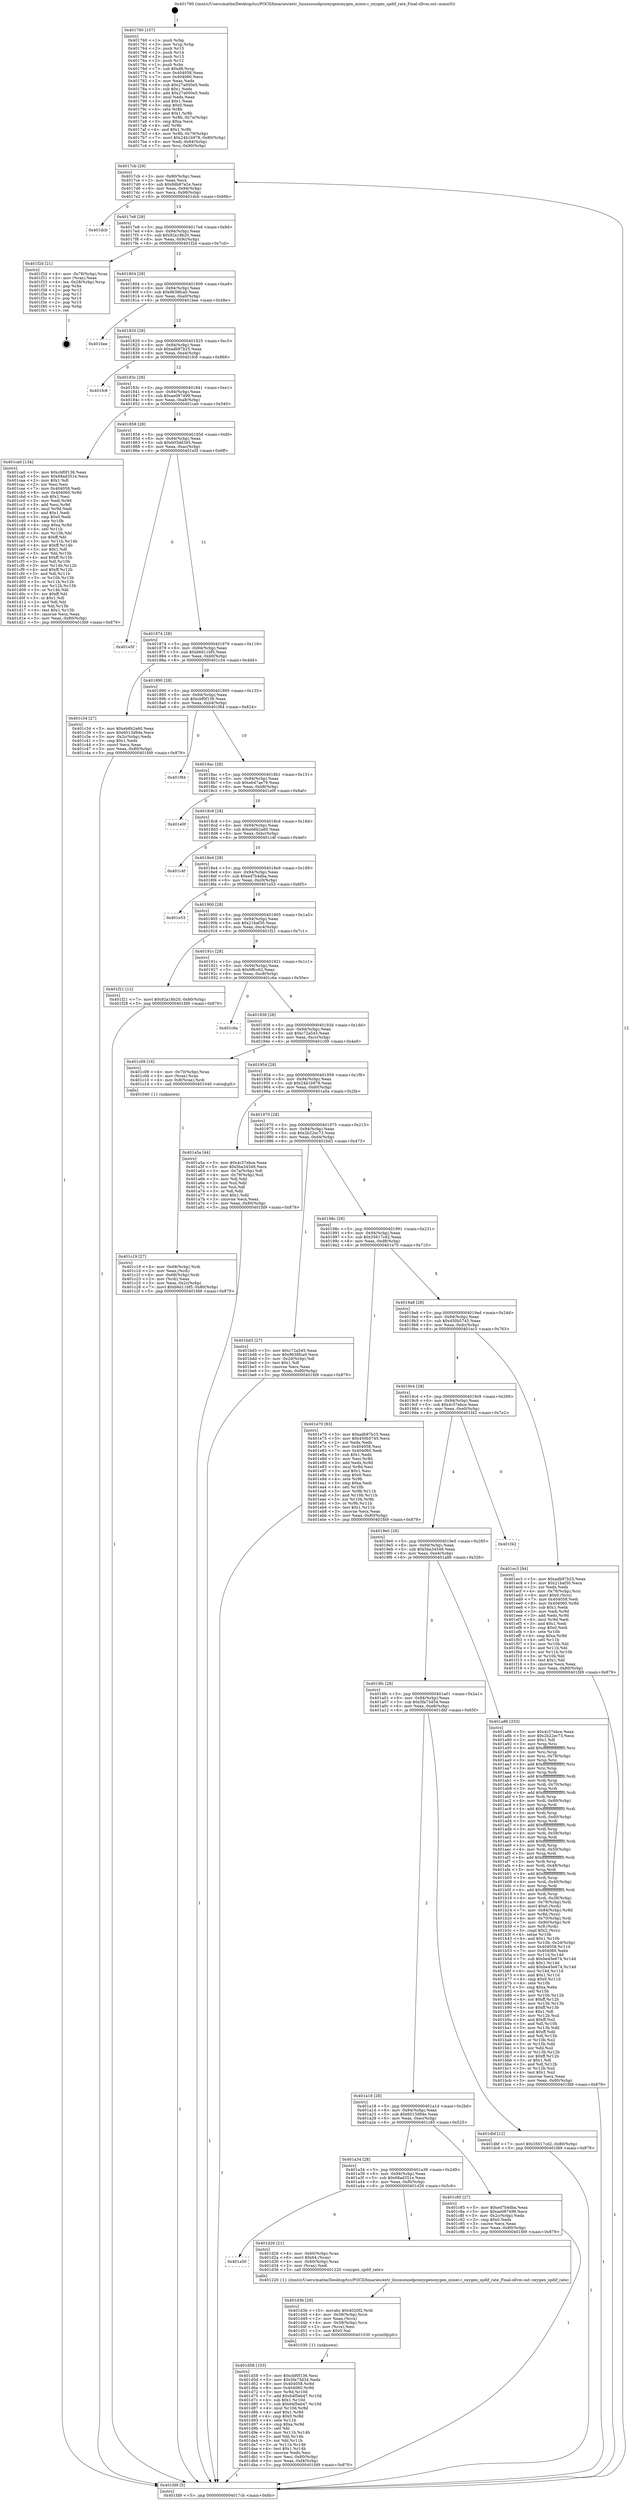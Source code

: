 digraph "0x401760" {
  label = "0x401760 (/mnt/c/Users/mathe/Desktop/tcc/POCII/binaries/extr_linuxsoundpcioxygenoxygen_mixer.c_oxygen_spdif_rate_Final-ollvm.out::main(0))"
  labelloc = "t"
  node[shape=record]

  Entry [label="",width=0.3,height=0.3,shape=circle,fillcolor=black,style=filled]
  "0x4017cb" [label="{
     0x4017cb [29]\l
     | [instrs]\l
     &nbsp;&nbsp;0x4017cb \<+3\>: mov -0x80(%rbp),%eax\l
     &nbsp;&nbsp;0x4017ce \<+2\>: mov %eax,%ecx\l
     &nbsp;&nbsp;0x4017d0 \<+6\>: sub $0x8db87e2e,%ecx\l
     &nbsp;&nbsp;0x4017d6 \<+6\>: mov %eax,-0x94(%rbp)\l
     &nbsp;&nbsp;0x4017dc \<+6\>: mov %ecx,-0x98(%rbp)\l
     &nbsp;&nbsp;0x4017e2 \<+6\>: je 0000000000401dcb \<main+0x66b\>\l
  }"]
  "0x401dcb" [label="{
     0x401dcb\l
  }", style=dashed]
  "0x4017e8" [label="{
     0x4017e8 [28]\l
     | [instrs]\l
     &nbsp;&nbsp;0x4017e8 \<+5\>: jmp 00000000004017ed \<main+0x8d\>\l
     &nbsp;&nbsp;0x4017ed \<+6\>: mov -0x94(%rbp),%eax\l
     &nbsp;&nbsp;0x4017f3 \<+5\>: sub $0x92a18b20,%eax\l
     &nbsp;&nbsp;0x4017f8 \<+6\>: mov %eax,-0x9c(%rbp)\l
     &nbsp;&nbsp;0x4017fe \<+6\>: je 0000000000401f2d \<main+0x7cd\>\l
  }"]
  Exit [label="",width=0.3,height=0.3,shape=circle,fillcolor=black,style=filled,peripheries=2]
  "0x401f2d" [label="{
     0x401f2d [21]\l
     | [instrs]\l
     &nbsp;&nbsp;0x401f2d \<+4\>: mov -0x78(%rbp),%rax\l
     &nbsp;&nbsp;0x401f31 \<+2\>: mov (%rax),%eax\l
     &nbsp;&nbsp;0x401f33 \<+4\>: lea -0x28(%rbp),%rsp\l
     &nbsp;&nbsp;0x401f37 \<+1\>: pop %rbx\l
     &nbsp;&nbsp;0x401f38 \<+2\>: pop %r12\l
     &nbsp;&nbsp;0x401f3a \<+2\>: pop %r13\l
     &nbsp;&nbsp;0x401f3c \<+2\>: pop %r14\l
     &nbsp;&nbsp;0x401f3e \<+2\>: pop %r15\l
     &nbsp;&nbsp;0x401f40 \<+1\>: pop %rbp\l
     &nbsp;&nbsp;0x401f41 \<+1\>: ret\l
  }"]
  "0x401804" [label="{
     0x401804 [28]\l
     | [instrs]\l
     &nbsp;&nbsp;0x401804 \<+5\>: jmp 0000000000401809 \<main+0xa9\>\l
     &nbsp;&nbsp;0x401809 \<+6\>: mov -0x94(%rbp),%eax\l
     &nbsp;&nbsp;0x40180f \<+5\>: sub $0x9638fca0,%eax\l
     &nbsp;&nbsp;0x401814 \<+6\>: mov %eax,-0xa0(%rbp)\l
     &nbsp;&nbsp;0x40181a \<+6\>: je 0000000000401bee \<main+0x48e\>\l
  }"]
  "0x401d58" [label="{
     0x401d58 [103]\l
     | [instrs]\l
     &nbsp;&nbsp;0x401d58 \<+5\>: mov $0xcbf0f136,%esi\l
     &nbsp;&nbsp;0x401d5d \<+5\>: mov $0x5fa73d34,%edx\l
     &nbsp;&nbsp;0x401d62 \<+8\>: mov 0x404058,%r8d\l
     &nbsp;&nbsp;0x401d6a \<+8\>: mov 0x404060,%r9d\l
     &nbsp;&nbsp;0x401d72 \<+3\>: mov %r8d,%r10d\l
     &nbsp;&nbsp;0x401d75 \<+7\>: add $0x64f5eb47,%r10d\l
     &nbsp;&nbsp;0x401d7c \<+4\>: sub $0x1,%r10d\l
     &nbsp;&nbsp;0x401d80 \<+7\>: sub $0x64f5eb47,%r10d\l
     &nbsp;&nbsp;0x401d87 \<+4\>: imul %r10d,%r8d\l
     &nbsp;&nbsp;0x401d8b \<+4\>: and $0x1,%r8d\l
     &nbsp;&nbsp;0x401d8f \<+4\>: cmp $0x0,%r8d\l
     &nbsp;&nbsp;0x401d93 \<+4\>: sete %r11b\l
     &nbsp;&nbsp;0x401d97 \<+4\>: cmp $0xa,%r9d\l
     &nbsp;&nbsp;0x401d9b \<+3\>: setl %bl\l
     &nbsp;&nbsp;0x401d9e \<+3\>: mov %r11b,%r14b\l
     &nbsp;&nbsp;0x401da1 \<+3\>: and %bl,%r14b\l
     &nbsp;&nbsp;0x401da4 \<+3\>: xor %bl,%r11b\l
     &nbsp;&nbsp;0x401da7 \<+3\>: or %r11b,%r14b\l
     &nbsp;&nbsp;0x401daa \<+4\>: test $0x1,%r14b\l
     &nbsp;&nbsp;0x401dae \<+3\>: cmovne %edx,%esi\l
     &nbsp;&nbsp;0x401db1 \<+3\>: mov %esi,-0x80(%rbp)\l
     &nbsp;&nbsp;0x401db4 \<+6\>: mov %eax,-0xf4(%rbp)\l
     &nbsp;&nbsp;0x401dba \<+5\>: jmp 0000000000401fd9 \<main+0x879\>\l
  }"]
  "0x401bee" [label="{
     0x401bee\l
  }", style=dashed]
  "0x401820" [label="{
     0x401820 [28]\l
     | [instrs]\l
     &nbsp;&nbsp;0x401820 \<+5\>: jmp 0000000000401825 \<main+0xc5\>\l
     &nbsp;&nbsp;0x401825 \<+6\>: mov -0x94(%rbp),%eax\l
     &nbsp;&nbsp;0x40182b \<+5\>: sub $0xadb97b25,%eax\l
     &nbsp;&nbsp;0x401830 \<+6\>: mov %eax,-0xa4(%rbp)\l
     &nbsp;&nbsp;0x401836 \<+6\>: je 0000000000401fc8 \<main+0x868\>\l
  }"]
  "0x401d3b" [label="{
     0x401d3b [29]\l
     | [instrs]\l
     &nbsp;&nbsp;0x401d3b \<+10\>: movabs $0x4020f2,%rdi\l
     &nbsp;&nbsp;0x401d45 \<+4\>: mov -0x58(%rbp),%rcx\l
     &nbsp;&nbsp;0x401d49 \<+2\>: mov %eax,(%rcx)\l
     &nbsp;&nbsp;0x401d4b \<+4\>: mov -0x58(%rbp),%rcx\l
     &nbsp;&nbsp;0x401d4f \<+2\>: mov (%rcx),%esi\l
     &nbsp;&nbsp;0x401d51 \<+2\>: mov $0x0,%al\l
     &nbsp;&nbsp;0x401d53 \<+5\>: call 0000000000401030 \<printf@plt\>\l
     | [calls]\l
     &nbsp;&nbsp;0x401030 \{1\} (unknown)\l
  }"]
  "0x401fc8" [label="{
     0x401fc8\l
  }", style=dashed]
  "0x40183c" [label="{
     0x40183c [28]\l
     | [instrs]\l
     &nbsp;&nbsp;0x40183c \<+5\>: jmp 0000000000401841 \<main+0xe1\>\l
     &nbsp;&nbsp;0x401841 \<+6\>: mov -0x94(%rbp),%eax\l
     &nbsp;&nbsp;0x401847 \<+5\>: sub $0xae087499,%eax\l
     &nbsp;&nbsp;0x40184c \<+6\>: mov %eax,-0xa8(%rbp)\l
     &nbsp;&nbsp;0x401852 \<+6\>: je 0000000000401ca0 \<main+0x540\>\l
  }"]
  "0x401a50" [label="{
     0x401a50\l
  }", style=dashed]
  "0x401ca0" [label="{
     0x401ca0 [134]\l
     | [instrs]\l
     &nbsp;&nbsp;0x401ca0 \<+5\>: mov $0xcbf0f136,%eax\l
     &nbsp;&nbsp;0x401ca5 \<+5\>: mov $0x68ad351e,%ecx\l
     &nbsp;&nbsp;0x401caa \<+2\>: mov $0x1,%dl\l
     &nbsp;&nbsp;0x401cac \<+2\>: xor %esi,%esi\l
     &nbsp;&nbsp;0x401cae \<+7\>: mov 0x404058,%edi\l
     &nbsp;&nbsp;0x401cb5 \<+8\>: mov 0x404060,%r8d\l
     &nbsp;&nbsp;0x401cbd \<+3\>: sub $0x1,%esi\l
     &nbsp;&nbsp;0x401cc0 \<+3\>: mov %edi,%r9d\l
     &nbsp;&nbsp;0x401cc3 \<+3\>: add %esi,%r9d\l
     &nbsp;&nbsp;0x401cc6 \<+4\>: imul %r9d,%edi\l
     &nbsp;&nbsp;0x401cca \<+3\>: and $0x1,%edi\l
     &nbsp;&nbsp;0x401ccd \<+3\>: cmp $0x0,%edi\l
     &nbsp;&nbsp;0x401cd0 \<+4\>: sete %r10b\l
     &nbsp;&nbsp;0x401cd4 \<+4\>: cmp $0xa,%r8d\l
     &nbsp;&nbsp;0x401cd8 \<+4\>: setl %r11b\l
     &nbsp;&nbsp;0x401cdc \<+3\>: mov %r10b,%bl\l
     &nbsp;&nbsp;0x401cdf \<+3\>: xor $0xff,%bl\l
     &nbsp;&nbsp;0x401ce2 \<+3\>: mov %r11b,%r14b\l
     &nbsp;&nbsp;0x401ce5 \<+4\>: xor $0xff,%r14b\l
     &nbsp;&nbsp;0x401ce9 \<+3\>: xor $0x1,%dl\l
     &nbsp;&nbsp;0x401cec \<+3\>: mov %bl,%r15b\l
     &nbsp;&nbsp;0x401cef \<+4\>: and $0xff,%r15b\l
     &nbsp;&nbsp;0x401cf3 \<+3\>: and %dl,%r10b\l
     &nbsp;&nbsp;0x401cf6 \<+3\>: mov %r14b,%r12b\l
     &nbsp;&nbsp;0x401cf9 \<+4\>: and $0xff,%r12b\l
     &nbsp;&nbsp;0x401cfd \<+3\>: and %dl,%r11b\l
     &nbsp;&nbsp;0x401d00 \<+3\>: or %r10b,%r15b\l
     &nbsp;&nbsp;0x401d03 \<+3\>: or %r11b,%r12b\l
     &nbsp;&nbsp;0x401d06 \<+3\>: xor %r12b,%r15b\l
     &nbsp;&nbsp;0x401d09 \<+3\>: or %r14b,%bl\l
     &nbsp;&nbsp;0x401d0c \<+3\>: xor $0xff,%bl\l
     &nbsp;&nbsp;0x401d0f \<+3\>: or $0x1,%dl\l
     &nbsp;&nbsp;0x401d12 \<+2\>: and %dl,%bl\l
     &nbsp;&nbsp;0x401d14 \<+3\>: or %bl,%r15b\l
     &nbsp;&nbsp;0x401d17 \<+4\>: test $0x1,%r15b\l
     &nbsp;&nbsp;0x401d1b \<+3\>: cmovne %ecx,%eax\l
     &nbsp;&nbsp;0x401d1e \<+3\>: mov %eax,-0x80(%rbp)\l
     &nbsp;&nbsp;0x401d21 \<+5\>: jmp 0000000000401fd9 \<main+0x879\>\l
  }"]
  "0x401858" [label="{
     0x401858 [28]\l
     | [instrs]\l
     &nbsp;&nbsp;0x401858 \<+5\>: jmp 000000000040185d \<main+0xfd\>\l
     &nbsp;&nbsp;0x40185d \<+6\>: mov -0x94(%rbp),%eax\l
     &nbsp;&nbsp;0x401863 \<+5\>: sub $0xb03dd345,%eax\l
     &nbsp;&nbsp;0x401868 \<+6\>: mov %eax,-0xac(%rbp)\l
     &nbsp;&nbsp;0x40186e \<+6\>: je 0000000000401e5f \<main+0x6ff\>\l
  }"]
  "0x401d26" [label="{
     0x401d26 [21]\l
     | [instrs]\l
     &nbsp;&nbsp;0x401d26 \<+4\>: mov -0x60(%rbp),%rax\l
     &nbsp;&nbsp;0x401d2a \<+6\>: movl $0x64,(%rax)\l
     &nbsp;&nbsp;0x401d30 \<+4\>: mov -0x60(%rbp),%rax\l
     &nbsp;&nbsp;0x401d34 \<+2\>: mov (%rax),%edi\l
     &nbsp;&nbsp;0x401d36 \<+5\>: call 0000000000401220 \<oxygen_spdif_rate\>\l
     | [calls]\l
     &nbsp;&nbsp;0x401220 \{1\} (/mnt/c/Users/mathe/Desktop/tcc/POCII/binaries/extr_linuxsoundpcioxygenoxygen_mixer.c_oxygen_spdif_rate_Final-ollvm.out::oxygen_spdif_rate)\l
  }"]
  "0x401e5f" [label="{
     0x401e5f\l
  }", style=dashed]
  "0x401874" [label="{
     0x401874 [28]\l
     | [instrs]\l
     &nbsp;&nbsp;0x401874 \<+5\>: jmp 0000000000401879 \<main+0x119\>\l
     &nbsp;&nbsp;0x401879 \<+6\>: mov -0x94(%rbp),%eax\l
     &nbsp;&nbsp;0x40187f \<+5\>: sub $0xb6d11bf5,%eax\l
     &nbsp;&nbsp;0x401884 \<+6\>: mov %eax,-0xb0(%rbp)\l
     &nbsp;&nbsp;0x40188a \<+6\>: je 0000000000401c34 \<main+0x4d4\>\l
  }"]
  "0x401a34" [label="{
     0x401a34 [28]\l
     | [instrs]\l
     &nbsp;&nbsp;0x401a34 \<+5\>: jmp 0000000000401a39 \<main+0x2d9\>\l
     &nbsp;&nbsp;0x401a39 \<+6\>: mov -0x94(%rbp),%eax\l
     &nbsp;&nbsp;0x401a3f \<+5\>: sub $0x68ad351e,%eax\l
     &nbsp;&nbsp;0x401a44 \<+6\>: mov %eax,-0xf0(%rbp)\l
     &nbsp;&nbsp;0x401a4a \<+6\>: je 0000000000401d26 \<main+0x5c6\>\l
  }"]
  "0x401c34" [label="{
     0x401c34 [27]\l
     | [instrs]\l
     &nbsp;&nbsp;0x401c34 \<+5\>: mov $0xeb6b2a60,%eax\l
     &nbsp;&nbsp;0x401c39 \<+5\>: mov $0x6013d94e,%ecx\l
     &nbsp;&nbsp;0x401c3e \<+3\>: mov -0x2c(%rbp),%edx\l
     &nbsp;&nbsp;0x401c41 \<+3\>: cmp $0x1,%edx\l
     &nbsp;&nbsp;0x401c44 \<+3\>: cmovl %ecx,%eax\l
     &nbsp;&nbsp;0x401c47 \<+3\>: mov %eax,-0x80(%rbp)\l
     &nbsp;&nbsp;0x401c4a \<+5\>: jmp 0000000000401fd9 \<main+0x879\>\l
  }"]
  "0x401890" [label="{
     0x401890 [28]\l
     | [instrs]\l
     &nbsp;&nbsp;0x401890 \<+5\>: jmp 0000000000401895 \<main+0x135\>\l
     &nbsp;&nbsp;0x401895 \<+6\>: mov -0x94(%rbp),%eax\l
     &nbsp;&nbsp;0x40189b \<+5\>: sub $0xcbf0f136,%eax\l
     &nbsp;&nbsp;0x4018a0 \<+6\>: mov %eax,-0xb4(%rbp)\l
     &nbsp;&nbsp;0x4018a6 \<+6\>: je 0000000000401f84 \<main+0x824\>\l
  }"]
  "0x401c85" [label="{
     0x401c85 [27]\l
     | [instrs]\l
     &nbsp;&nbsp;0x401c85 \<+5\>: mov $0xed7b4dba,%eax\l
     &nbsp;&nbsp;0x401c8a \<+5\>: mov $0xae087499,%ecx\l
     &nbsp;&nbsp;0x401c8f \<+3\>: mov -0x2c(%rbp),%edx\l
     &nbsp;&nbsp;0x401c92 \<+3\>: cmp $0x0,%edx\l
     &nbsp;&nbsp;0x401c95 \<+3\>: cmove %ecx,%eax\l
     &nbsp;&nbsp;0x401c98 \<+3\>: mov %eax,-0x80(%rbp)\l
     &nbsp;&nbsp;0x401c9b \<+5\>: jmp 0000000000401fd9 \<main+0x879\>\l
  }"]
  "0x401f84" [label="{
     0x401f84\l
  }", style=dashed]
  "0x4018ac" [label="{
     0x4018ac [28]\l
     | [instrs]\l
     &nbsp;&nbsp;0x4018ac \<+5\>: jmp 00000000004018b1 \<main+0x151\>\l
     &nbsp;&nbsp;0x4018b1 \<+6\>: mov -0x94(%rbp),%eax\l
     &nbsp;&nbsp;0x4018b7 \<+5\>: sub $0xeb47ae79,%eax\l
     &nbsp;&nbsp;0x4018bc \<+6\>: mov %eax,-0xb8(%rbp)\l
     &nbsp;&nbsp;0x4018c2 \<+6\>: je 0000000000401e0f \<main+0x6af\>\l
  }"]
  "0x401a18" [label="{
     0x401a18 [28]\l
     | [instrs]\l
     &nbsp;&nbsp;0x401a18 \<+5\>: jmp 0000000000401a1d \<main+0x2bd\>\l
     &nbsp;&nbsp;0x401a1d \<+6\>: mov -0x94(%rbp),%eax\l
     &nbsp;&nbsp;0x401a23 \<+5\>: sub $0x6013d94e,%eax\l
     &nbsp;&nbsp;0x401a28 \<+6\>: mov %eax,-0xec(%rbp)\l
     &nbsp;&nbsp;0x401a2e \<+6\>: je 0000000000401c85 \<main+0x525\>\l
  }"]
  "0x401e0f" [label="{
     0x401e0f\l
  }", style=dashed]
  "0x4018c8" [label="{
     0x4018c8 [28]\l
     | [instrs]\l
     &nbsp;&nbsp;0x4018c8 \<+5\>: jmp 00000000004018cd \<main+0x16d\>\l
     &nbsp;&nbsp;0x4018cd \<+6\>: mov -0x94(%rbp),%eax\l
     &nbsp;&nbsp;0x4018d3 \<+5\>: sub $0xeb6b2a60,%eax\l
     &nbsp;&nbsp;0x4018d8 \<+6\>: mov %eax,-0xbc(%rbp)\l
     &nbsp;&nbsp;0x4018de \<+6\>: je 0000000000401c4f \<main+0x4ef\>\l
  }"]
  "0x401dbf" [label="{
     0x401dbf [12]\l
     | [instrs]\l
     &nbsp;&nbsp;0x401dbf \<+7\>: movl $0x35617cd2,-0x80(%rbp)\l
     &nbsp;&nbsp;0x401dc6 \<+5\>: jmp 0000000000401fd9 \<main+0x879\>\l
  }"]
  "0x401c4f" [label="{
     0x401c4f\l
  }", style=dashed]
  "0x4018e4" [label="{
     0x4018e4 [28]\l
     | [instrs]\l
     &nbsp;&nbsp;0x4018e4 \<+5\>: jmp 00000000004018e9 \<main+0x189\>\l
     &nbsp;&nbsp;0x4018e9 \<+6\>: mov -0x94(%rbp),%eax\l
     &nbsp;&nbsp;0x4018ef \<+5\>: sub $0xed7b4dba,%eax\l
     &nbsp;&nbsp;0x4018f4 \<+6\>: mov %eax,-0xc0(%rbp)\l
     &nbsp;&nbsp;0x4018fa \<+6\>: je 0000000000401e53 \<main+0x6f3\>\l
  }"]
  "0x401c19" [label="{
     0x401c19 [27]\l
     | [instrs]\l
     &nbsp;&nbsp;0x401c19 \<+4\>: mov -0x68(%rbp),%rdi\l
     &nbsp;&nbsp;0x401c1d \<+2\>: mov %eax,(%rdi)\l
     &nbsp;&nbsp;0x401c1f \<+4\>: mov -0x68(%rbp),%rdi\l
     &nbsp;&nbsp;0x401c23 \<+2\>: mov (%rdi),%eax\l
     &nbsp;&nbsp;0x401c25 \<+3\>: mov %eax,-0x2c(%rbp)\l
     &nbsp;&nbsp;0x401c28 \<+7\>: movl $0xb6d11bf5,-0x80(%rbp)\l
     &nbsp;&nbsp;0x401c2f \<+5\>: jmp 0000000000401fd9 \<main+0x879\>\l
  }"]
  "0x401e53" [label="{
     0x401e53\l
  }", style=dashed]
  "0x401900" [label="{
     0x401900 [28]\l
     | [instrs]\l
     &nbsp;&nbsp;0x401900 \<+5\>: jmp 0000000000401905 \<main+0x1a5\>\l
     &nbsp;&nbsp;0x401905 \<+6\>: mov -0x94(%rbp),%eax\l
     &nbsp;&nbsp;0x40190b \<+5\>: sub $0x21baf30,%eax\l
     &nbsp;&nbsp;0x401910 \<+6\>: mov %eax,-0xc4(%rbp)\l
     &nbsp;&nbsp;0x401916 \<+6\>: je 0000000000401f21 \<main+0x7c1\>\l
  }"]
  "0x4019fc" [label="{
     0x4019fc [28]\l
     | [instrs]\l
     &nbsp;&nbsp;0x4019fc \<+5\>: jmp 0000000000401a01 \<main+0x2a1\>\l
     &nbsp;&nbsp;0x401a01 \<+6\>: mov -0x94(%rbp),%eax\l
     &nbsp;&nbsp;0x401a07 \<+5\>: sub $0x5fa73d34,%eax\l
     &nbsp;&nbsp;0x401a0c \<+6\>: mov %eax,-0xe8(%rbp)\l
     &nbsp;&nbsp;0x401a12 \<+6\>: je 0000000000401dbf \<main+0x65f\>\l
  }"]
  "0x401f21" [label="{
     0x401f21 [12]\l
     | [instrs]\l
     &nbsp;&nbsp;0x401f21 \<+7\>: movl $0x92a18b20,-0x80(%rbp)\l
     &nbsp;&nbsp;0x401f28 \<+5\>: jmp 0000000000401fd9 \<main+0x879\>\l
  }"]
  "0x40191c" [label="{
     0x40191c [28]\l
     | [instrs]\l
     &nbsp;&nbsp;0x40191c \<+5\>: jmp 0000000000401921 \<main+0x1c1\>\l
     &nbsp;&nbsp;0x401921 \<+6\>: mov -0x94(%rbp),%eax\l
     &nbsp;&nbsp;0x401927 \<+5\>: sub $0x6ffcc62,%eax\l
     &nbsp;&nbsp;0x40192c \<+6\>: mov %eax,-0xc8(%rbp)\l
     &nbsp;&nbsp;0x401932 \<+6\>: je 0000000000401c6a \<main+0x50a\>\l
  }"]
  "0x401a86" [label="{
     0x401a86 [333]\l
     | [instrs]\l
     &nbsp;&nbsp;0x401a86 \<+5\>: mov $0x4c57ebce,%eax\l
     &nbsp;&nbsp;0x401a8b \<+5\>: mov $0x2b22ec73,%ecx\l
     &nbsp;&nbsp;0x401a90 \<+2\>: mov $0x1,%dl\l
     &nbsp;&nbsp;0x401a92 \<+3\>: mov %rsp,%rsi\l
     &nbsp;&nbsp;0x401a95 \<+4\>: add $0xfffffffffffffff0,%rsi\l
     &nbsp;&nbsp;0x401a99 \<+3\>: mov %rsi,%rsp\l
     &nbsp;&nbsp;0x401a9c \<+4\>: mov %rsi,-0x78(%rbp)\l
     &nbsp;&nbsp;0x401aa0 \<+3\>: mov %rsp,%rsi\l
     &nbsp;&nbsp;0x401aa3 \<+4\>: add $0xfffffffffffffff0,%rsi\l
     &nbsp;&nbsp;0x401aa7 \<+3\>: mov %rsi,%rsp\l
     &nbsp;&nbsp;0x401aaa \<+3\>: mov %rsp,%rdi\l
     &nbsp;&nbsp;0x401aad \<+4\>: add $0xfffffffffffffff0,%rdi\l
     &nbsp;&nbsp;0x401ab1 \<+3\>: mov %rdi,%rsp\l
     &nbsp;&nbsp;0x401ab4 \<+4\>: mov %rdi,-0x70(%rbp)\l
     &nbsp;&nbsp;0x401ab8 \<+3\>: mov %rsp,%rdi\l
     &nbsp;&nbsp;0x401abb \<+4\>: add $0xfffffffffffffff0,%rdi\l
     &nbsp;&nbsp;0x401abf \<+3\>: mov %rdi,%rsp\l
     &nbsp;&nbsp;0x401ac2 \<+4\>: mov %rdi,-0x68(%rbp)\l
     &nbsp;&nbsp;0x401ac6 \<+3\>: mov %rsp,%rdi\l
     &nbsp;&nbsp;0x401ac9 \<+4\>: add $0xfffffffffffffff0,%rdi\l
     &nbsp;&nbsp;0x401acd \<+3\>: mov %rdi,%rsp\l
     &nbsp;&nbsp;0x401ad0 \<+4\>: mov %rdi,-0x60(%rbp)\l
     &nbsp;&nbsp;0x401ad4 \<+3\>: mov %rsp,%rdi\l
     &nbsp;&nbsp;0x401ad7 \<+4\>: add $0xfffffffffffffff0,%rdi\l
     &nbsp;&nbsp;0x401adb \<+3\>: mov %rdi,%rsp\l
     &nbsp;&nbsp;0x401ade \<+4\>: mov %rdi,-0x58(%rbp)\l
     &nbsp;&nbsp;0x401ae2 \<+3\>: mov %rsp,%rdi\l
     &nbsp;&nbsp;0x401ae5 \<+4\>: add $0xfffffffffffffff0,%rdi\l
     &nbsp;&nbsp;0x401ae9 \<+3\>: mov %rdi,%rsp\l
     &nbsp;&nbsp;0x401aec \<+4\>: mov %rdi,-0x50(%rbp)\l
     &nbsp;&nbsp;0x401af0 \<+3\>: mov %rsp,%rdi\l
     &nbsp;&nbsp;0x401af3 \<+4\>: add $0xfffffffffffffff0,%rdi\l
     &nbsp;&nbsp;0x401af7 \<+3\>: mov %rdi,%rsp\l
     &nbsp;&nbsp;0x401afa \<+4\>: mov %rdi,-0x48(%rbp)\l
     &nbsp;&nbsp;0x401afe \<+3\>: mov %rsp,%rdi\l
     &nbsp;&nbsp;0x401b01 \<+4\>: add $0xfffffffffffffff0,%rdi\l
     &nbsp;&nbsp;0x401b05 \<+3\>: mov %rdi,%rsp\l
     &nbsp;&nbsp;0x401b08 \<+4\>: mov %rdi,-0x40(%rbp)\l
     &nbsp;&nbsp;0x401b0c \<+3\>: mov %rsp,%rdi\l
     &nbsp;&nbsp;0x401b0f \<+4\>: add $0xfffffffffffffff0,%rdi\l
     &nbsp;&nbsp;0x401b13 \<+3\>: mov %rdi,%rsp\l
     &nbsp;&nbsp;0x401b16 \<+4\>: mov %rdi,-0x38(%rbp)\l
     &nbsp;&nbsp;0x401b1a \<+4\>: mov -0x78(%rbp),%rdi\l
     &nbsp;&nbsp;0x401b1e \<+6\>: movl $0x0,(%rdi)\l
     &nbsp;&nbsp;0x401b24 \<+7\>: mov -0x84(%rbp),%r8d\l
     &nbsp;&nbsp;0x401b2b \<+3\>: mov %r8d,(%rsi)\l
     &nbsp;&nbsp;0x401b2e \<+4\>: mov -0x70(%rbp),%rdi\l
     &nbsp;&nbsp;0x401b32 \<+7\>: mov -0x90(%rbp),%r9\l
     &nbsp;&nbsp;0x401b39 \<+3\>: mov %r9,(%rdi)\l
     &nbsp;&nbsp;0x401b3c \<+3\>: cmpl $0x2,(%rsi)\l
     &nbsp;&nbsp;0x401b3f \<+4\>: setne %r10b\l
     &nbsp;&nbsp;0x401b43 \<+4\>: and $0x1,%r10b\l
     &nbsp;&nbsp;0x401b47 \<+4\>: mov %r10b,-0x2d(%rbp)\l
     &nbsp;&nbsp;0x401b4b \<+8\>: mov 0x404058,%r11d\l
     &nbsp;&nbsp;0x401b53 \<+7\>: mov 0x404060,%ebx\l
     &nbsp;&nbsp;0x401b5a \<+3\>: mov %r11d,%r14d\l
     &nbsp;&nbsp;0x401b5d \<+7\>: sub $0xbe45e674,%r14d\l
     &nbsp;&nbsp;0x401b64 \<+4\>: sub $0x1,%r14d\l
     &nbsp;&nbsp;0x401b68 \<+7\>: add $0xbe45e674,%r14d\l
     &nbsp;&nbsp;0x401b6f \<+4\>: imul %r14d,%r11d\l
     &nbsp;&nbsp;0x401b73 \<+4\>: and $0x1,%r11d\l
     &nbsp;&nbsp;0x401b77 \<+4\>: cmp $0x0,%r11d\l
     &nbsp;&nbsp;0x401b7b \<+4\>: sete %r10b\l
     &nbsp;&nbsp;0x401b7f \<+3\>: cmp $0xa,%ebx\l
     &nbsp;&nbsp;0x401b82 \<+4\>: setl %r15b\l
     &nbsp;&nbsp;0x401b86 \<+3\>: mov %r10b,%r12b\l
     &nbsp;&nbsp;0x401b89 \<+4\>: xor $0xff,%r12b\l
     &nbsp;&nbsp;0x401b8d \<+3\>: mov %r15b,%r13b\l
     &nbsp;&nbsp;0x401b90 \<+4\>: xor $0xff,%r13b\l
     &nbsp;&nbsp;0x401b94 \<+3\>: xor $0x1,%dl\l
     &nbsp;&nbsp;0x401b97 \<+3\>: mov %r12b,%sil\l
     &nbsp;&nbsp;0x401b9a \<+4\>: and $0xff,%sil\l
     &nbsp;&nbsp;0x401b9e \<+3\>: and %dl,%r10b\l
     &nbsp;&nbsp;0x401ba1 \<+3\>: mov %r13b,%dil\l
     &nbsp;&nbsp;0x401ba4 \<+4\>: and $0xff,%dil\l
     &nbsp;&nbsp;0x401ba8 \<+3\>: and %dl,%r15b\l
     &nbsp;&nbsp;0x401bab \<+3\>: or %r10b,%sil\l
     &nbsp;&nbsp;0x401bae \<+3\>: or %r15b,%dil\l
     &nbsp;&nbsp;0x401bb1 \<+3\>: xor %dil,%sil\l
     &nbsp;&nbsp;0x401bb4 \<+3\>: or %r13b,%r12b\l
     &nbsp;&nbsp;0x401bb7 \<+4\>: xor $0xff,%r12b\l
     &nbsp;&nbsp;0x401bbb \<+3\>: or $0x1,%dl\l
     &nbsp;&nbsp;0x401bbe \<+3\>: and %dl,%r12b\l
     &nbsp;&nbsp;0x401bc1 \<+3\>: or %r12b,%sil\l
     &nbsp;&nbsp;0x401bc4 \<+4\>: test $0x1,%sil\l
     &nbsp;&nbsp;0x401bc8 \<+3\>: cmovne %ecx,%eax\l
     &nbsp;&nbsp;0x401bcb \<+3\>: mov %eax,-0x80(%rbp)\l
     &nbsp;&nbsp;0x401bce \<+5\>: jmp 0000000000401fd9 \<main+0x879\>\l
  }"]
  "0x401c6a" [label="{
     0x401c6a\l
  }", style=dashed]
  "0x401938" [label="{
     0x401938 [28]\l
     | [instrs]\l
     &nbsp;&nbsp;0x401938 \<+5\>: jmp 000000000040193d \<main+0x1dd\>\l
     &nbsp;&nbsp;0x40193d \<+6\>: mov -0x94(%rbp),%eax\l
     &nbsp;&nbsp;0x401943 \<+5\>: sub $0xc72a545,%eax\l
     &nbsp;&nbsp;0x401948 \<+6\>: mov %eax,-0xcc(%rbp)\l
     &nbsp;&nbsp;0x40194e \<+6\>: je 0000000000401c09 \<main+0x4a9\>\l
  }"]
  "0x4019e0" [label="{
     0x4019e0 [28]\l
     | [instrs]\l
     &nbsp;&nbsp;0x4019e0 \<+5\>: jmp 00000000004019e5 \<main+0x285\>\l
     &nbsp;&nbsp;0x4019e5 \<+6\>: mov -0x94(%rbp),%eax\l
     &nbsp;&nbsp;0x4019eb \<+5\>: sub $0x5ba34549,%eax\l
     &nbsp;&nbsp;0x4019f0 \<+6\>: mov %eax,-0xe4(%rbp)\l
     &nbsp;&nbsp;0x4019f6 \<+6\>: je 0000000000401a86 \<main+0x326\>\l
  }"]
  "0x401c09" [label="{
     0x401c09 [16]\l
     | [instrs]\l
     &nbsp;&nbsp;0x401c09 \<+4\>: mov -0x70(%rbp),%rax\l
     &nbsp;&nbsp;0x401c0d \<+3\>: mov (%rax),%rax\l
     &nbsp;&nbsp;0x401c10 \<+4\>: mov 0x8(%rax),%rdi\l
     &nbsp;&nbsp;0x401c14 \<+5\>: call 0000000000401040 \<atoi@plt\>\l
     | [calls]\l
     &nbsp;&nbsp;0x401040 \{1\} (unknown)\l
  }"]
  "0x401954" [label="{
     0x401954 [28]\l
     | [instrs]\l
     &nbsp;&nbsp;0x401954 \<+5\>: jmp 0000000000401959 \<main+0x1f9\>\l
     &nbsp;&nbsp;0x401959 \<+6\>: mov -0x94(%rbp),%eax\l
     &nbsp;&nbsp;0x40195f \<+5\>: sub $0x24b1b978,%eax\l
     &nbsp;&nbsp;0x401964 \<+6\>: mov %eax,-0xd0(%rbp)\l
     &nbsp;&nbsp;0x40196a \<+6\>: je 0000000000401a5a \<main+0x2fa\>\l
  }"]
  "0x401f42" [label="{
     0x401f42\l
  }", style=dashed]
  "0x401a5a" [label="{
     0x401a5a [44]\l
     | [instrs]\l
     &nbsp;&nbsp;0x401a5a \<+5\>: mov $0x4c57ebce,%eax\l
     &nbsp;&nbsp;0x401a5f \<+5\>: mov $0x5ba34549,%ecx\l
     &nbsp;&nbsp;0x401a64 \<+3\>: mov -0x7a(%rbp),%dl\l
     &nbsp;&nbsp;0x401a67 \<+4\>: mov -0x79(%rbp),%sil\l
     &nbsp;&nbsp;0x401a6b \<+3\>: mov %dl,%dil\l
     &nbsp;&nbsp;0x401a6e \<+3\>: and %sil,%dil\l
     &nbsp;&nbsp;0x401a71 \<+3\>: xor %sil,%dl\l
     &nbsp;&nbsp;0x401a74 \<+3\>: or %dl,%dil\l
     &nbsp;&nbsp;0x401a77 \<+4\>: test $0x1,%dil\l
     &nbsp;&nbsp;0x401a7b \<+3\>: cmovne %ecx,%eax\l
     &nbsp;&nbsp;0x401a7e \<+3\>: mov %eax,-0x80(%rbp)\l
     &nbsp;&nbsp;0x401a81 \<+5\>: jmp 0000000000401fd9 \<main+0x879\>\l
  }"]
  "0x401970" [label="{
     0x401970 [28]\l
     | [instrs]\l
     &nbsp;&nbsp;0x401970 \<+5\>: jmp 0000000000401975 \<main+0x215\>\l
     &nbsp;&nbsp;0x401975 \<+6\>: mov -0x94(%rbp),%eax\l
     &nbsp;&nbsp;0x40197b \<+5\>: sub $0x2b22ec73,%eax\l
     &nbsp;&nbsp;0x401980 \<+6\>: mov %eax,-0xd4(%rbp)\l
     &nbsp;&nbsp;0x401986 \<+6\>: je 0000000000401bd3 \<main+0x473\>\l
  }"]
  "0x401fd9" [label="{
     0x401fd9 [5]\l
     | [instrs]\l
     &nbsp;&nbsp;0x401fd9 \<+5\>: jmp 00000000004017cb \<main+0x6b\>\l
  }"]
  "0x401760" [label="{
     0x401760 [107]\l
     | [instrs]\l
     &nbsp;&nbsp;0x401760 \<+1\>: push %rbp\l
     &nbsp;&nbsp;0x401761 \<+3\>: mov %rsp,%rbp\l
     &nbsp;&nbsp;0x401764 \<+2\>: push %r15\l
     &nbsp;&nbsp;0x401766 \<+2\>: push %r14\l
     &nbsp;&nbsp;0x401768 \<+2\>: push %r13\l
     &nbsp;&nbsp;0x40176a \<+2\>: push %r12\l
     &nbsp;&nbsp;0x40176c \<+1\>: push %rbx\l
     &nbsp;&nbsp;0x40176d \<+7\>: sub $0xd8,%rsp\l
     &nbsp;&nbsp;0x401774 \<+7\>: mov 0x404058,%eax\l
     &nbsp;&nbsp;0x40177b \<+7\>: mov 0x404060,%ecx\l
     &nbsp;&nbsp;0x401782 \<+2\>: mov %eax,%edx\l
     &nbsp;&nbsp;0x401784 \<+6\>: sub $0x27a000e5,%edx\l
     &nbsp;&nbsp;0x40178a \<+3\>: sub $0x1,%edx\l
     &nbsp;&nbsp;0x40178d \<+6\>: add $0x27a000e5,%edx\l
     &nbsp;&nbsp;0x401793 \<+3\>: imul %edx,%eax\l
     &nbsp;&nbsp;0x401796 \<+3\>: and $0x1,%eax\l
     &nbsp;&nbsp;0x401799 \<+3\>: cmp $0x0,%eax\l
     &nbsp;&nbsp;0x40179c \<+4\>: sete %r8b\l
     &nbsp;&nbsp;0x4017a0 \<+4\>: and $0x1,%r8b\l
     &nbsp;&nbsp;0x4017a4 \<+4\>: mov %r8b,-0x7a(%rbp)\l
     &nbsp;&nbsp;0x4017a8 \<+3\>: cmp $0xa,%ecx\l
     &nbsp;&nbsp;0x4017ab \<+4\>: setl %r8b\l
     &nbsp;&nbsp;0x4017af \<+4\>: and $0x1,%r8b\l
     &nbsp;&nbsp;0x4017b3 \<+4\>: mov %r8b,-0x79(%rbp)\l
     &nbsp;&nbsp;0x4017b7 \<+7\>: movl $0x24b1b978,-0x80(%rbp)\l
     &nbsp;&nbsp;0x4017be \<+6\>: mov %edi,-0x84(%rbp)\l
     &nbsp;&nbsp;0x4017c4 \<+7\>: mov %rsi,-0x90(%rbp)\l
  }"]
  "0x4019c4" [label="{
     0x4019c4 [28]\l
     | [instrs]\l
     &nbsp;&nbsp;0x4019c4 \<+5\>: jmp 00000000004019c9 \<main+0x269\>\l
     &nbsp;&nbsp;0x4019c9 \<+6\>: mov -0x94(%rbp),%eax\l
     &nbsp;&nbsp;0x4019cf \<+5\>: sub $0x4c57ebce,%eax\l
     &nbsp;&nbsp;0x4019d4 \<+6\>: mov %eax,-0xe0(%rbp)\l
     &nbsp;&nbsp;0x4019da \<+6\>: je 0000000000401f42 \<main+0x7e2\>\l
  }"]
  "0x401bd3" [label="{
     0x401bd3 [27]\l
     | [instrs]\l
     &nbsp;&nbsp;0x401bd3 \<+5\>: mov $0xc72a545,%eax\l
     &nbsp;&nbsp;0x401bd8 \<+5\>: mov $0x9638fca0,%ecx\l
     &nbsp;&nbsp;0x401bdd \<+3\>: mov -0x2d(%rbp),%dl\l
     &nbsp;&nbsp;0x401be0 \<+3\>: test $0x1,%dl\l
     &nbsp;&nbsp;0x401be3 \<+3\>: cmovne %ecx,%eax\l
     &nbsp;&nbsp;0x401be6 \<+3\>: mov %eax,-0x80(%rbp)\l
     &nbsp;&nbsp;0x401be9 \<+5\>: jmp 0000000000401fd9 \<main+0x879\>\l
  }"]
  "0x40198c" [label="{
     0x40198c [28]\l
     | [instrs]\l
     &nbsp;&nbsp;0x40198c \<+5\>: jmp 0000000000401991 \<main+0x231\>\l
     &nbsp;&nbsp;0x401991 \<+6\>: mov -0x94(%rbp),%eax\l
     &nbsp;&nbsp;0x401997 \<+5\>: sub $0x35617cd2,%eax\l
     &nbsp;&nbsp;0x40199c \<+6\>: mov %eax,-0xd8(%rbp)\l
     &nbsp;&nbsp;0x4019a2 \<+6\>: je 0000000000401e70 \<main+0x710\>\l
  }"]
  "0x401ec3" [label="{
     0x401ec3 [94]\l
     | [instrs]\l
     &nbsp;&nbsp;0x401ec3 \<+5\>: mov $0xadb97b25,%eax\l
     &nbsp;&nbsp;0x401ec8 \<+5\>: mov $0x21baf30,%ecx\l
     &nbsp;&nbsp;0x401ecd \<+2\>: xor %edx,%edx\l
     &nbsp;&nbsp;0x401ecf \<+4\>: mov -0x78(%rbp),%rsi\l
     &nbsp;&nbsp;0x401ed3 \<+6\>: movl $0x0,(%rsi)\l
     &nbsp;&nbsp;0x401ed9 \<+7\>: mov 0x404058,%edi\l
     &nbsp;&nbsp;0x401ee0 \<+8\>: mov 0x404060,%r8d\l
     &nbsp;&nbsp;0x401ee8 \<+3\>: sub $0x1,%edx\l
     &nbsp;&nbsp;0x401eeb \<+3\>: mov %edi,%r9d\l
     &nbsp;&nbsp;0x401eee \<+3\>: add %edx,%r9d\l
     &nbsp;&nbsp;0x401ef1 \<+4\>: imul %r9d,%edi\l
     &nbsp;&nbsp;0x401ef5 \<+3\>: and $0x1,%edi\l
     &nbsp;&nbsp;0x401ef8 \<+3\>: cmp $0x0,%edi\l
     &nbsp;&nbsp;0x401efb \<+4\>: sete %r10b\l
     &nbsp;&nbsp;0x401eff \<+4\>: cmp $0xa,%r8d\l
     &nbsp;&nbsp;0x401f03 \<+4\>: setl %r11b\l
     &nbsp;&nbsp;0x401f07 \<+3\>: mov %r10b,%bl\l
     &nbsp;&nbsp;0x401f0a \<+3\>: and %r11b,%bl\l
     &nbsp;&nbsp;0x401f0d \<+3\>: xor %r11b,%r10b\l
     &nbsp;&nbsp;0x401f10 \<+3\>: or %r10b,%bl\l
     &nbsp;&nbsp;0x401f13 \<+3\>: test $0x1,%bl\l
     &nbsp;&nbsp;0x401f16 \<+3\>: cmovne %ecx,%eax\l
     &nbsp;&nbsp;0x401f19 \<+3\>: mov %eax,-0x80(%rbp)\l
     &nbsp;&nbsp;0x401f1c \<+5\>: jmp 0000000000401fd9 \<main+0x879\>\l
  }"]
  "0x401e70" [label="{
     0x401e70 [83]\l
     | [instrs]\l
     &nbsp;&nbsp;0x401e70 \<+5\>: mov $0xadb97b25,%eax\l
     &nbsp;&nbsp;0x401e75 \<+5\>: mov $0x450b5745,%ecx\l
     &nbsp;&nbsp;0x401e7a \<+2\>: xor %edx,%edx\l
     &nbsp;&nbsp;0x401e7c \<+7\>: mov 0x404058,%esi\l
     &nbsp;&nbsp;0x401e83 \<+7\>: mov 0x404060,%edi\l
     &nbsp;&nbsp;0x401e8a \<+3\>: sub $0x1,%edx\l
     &nbsp;&nbsp;0x401e8d \<+3\>: mov %esi,%r8d\l
     &nbsp;&nbsp;0x401e90 \<+3\>: add %edx,%r8d\l
     &nbsp;&nbsp;0x401e93 \<+4\>: imul %r8d,%esi\l
     &nbsp;&nbsp;0x401e97 \<+3\>: and $0x1,%esi\l
     &nbsp;&nbsp;0x401e9a \<+3\>: cmp $0x0,%esi\l
     &nbsp;&nbsp;0x401e9d \<+4\>: sete %r9b\l
     &nbsp;&nbsp;0x401ea1 \<+3\>: cmp $0xa,%edi\l
     &nbsp;&nbsp;0x401ea4 \<+4\>: setl %r10b\l
     &nbsp;&nbsp;0x401ea8 \<+3\>: mov %r9b,%r11b\l
     &nbsp;&nbsp;0x401eab \<+3\>: and %r10b,%r11b\l
     &nbsp;&nbsp;0x401eae \<+3\>: xor %r10b,%r9b\l
     &nbsp;&nbsp;0x401eb1 \<+3\>: or %r9b,%r11b\l
     &nbsp;&nbsp;0x401eb4 \<+4\>: test $0x1,%r11b\l
     &nbsp;&nbsp;0x401eb8 \<+3\>: cmovne %ecx,%eax\l
     &nbsp;&nbsp;0x401ebb \<+3\>: mov %eax,-0x80(%rbp)\l
     &nbsp;&nbsp;0x401ebe \<+5\>: jmp 0000000000401fd9 \<main+0x879\>\l
  }"]
  "0x4019a8" [label="{
     0x4019a8 [28]\l
     | [instrs]\l
     &nbsp;&nbsp;0x4019a8 \<+5\>: jmp 00000000004019ad \<main+0x24d\>\l
     &nbsp;&nbsp;0x4019ad \<+6\>: mov -0x94(%rbp),%eax\l
     &nbsp;&nbsp;0x4019b3 \<+5\>: sub $0x450b5745,%eax\l
     &nbsp;&nbsp;0x4019b8 \<+6\>: mov %eax,-0xdc(%rbp)\l
     &nbsp;&nbsp;0x4019be \<+6\>: je 0000000000401ec3 \<main+0x763\>\l
  }"]
  Entry -> "0x401760" [label=" 1"]
  "0x4017cb" -> "0x401dcb" [label=" 0"]
  "0x4017cb" -> "0x4017e8" [label=" 13"]
  "0x401f2d" -> Exit [label=" 1"]
  "0x4017e8" -> "0x401f2d" [label=" 1"]
  "0x4017e8" -> "0x401804" [label=" 12"]
  "0x401f21" -> "0x401fd9" [label=" 1"]
  "0x401804" -> "0x401bee" [label=" 0"]
  "0x401804" -> "0x401820" [label=" 12"]
  "0x401ec3" -> "0x401fd9" [label=" 1"]
  "0x401820" -> "0x401fc8" [label=" 0"]
  "0x401820" -> "0x40183c" [label=" 12"]
  "0x401e70" -> "0x401fd9" [label=" 1"]
  "0x40183c" -> "0x401ca0" [label=" 1"]
  "0x40183c" -> "0x401858" [label=" 11"]
  "0x401dbf" -> "0x401fd9" [label=" 1"]
  "0x401858" -> "0x401e5f" [label=" 0"]
  "0x401858" -> "0x401874" [label=" 11"]
  "0x401d58" -> "0x401fd9" [label=" 1"]
  "0x401874" -> "0x401c34" [label=" 1"]
  "0x401874" -> "0x401890" [label=" 10"]
  "0x401d26" -> "0x401d3b" [label=" 1"]
  "0x401890" -> "0x401f84" [label=" 0"]
  "0x401890" -> "0x4018ac" [label=" 10"]
  "0x401a34" -> "0x401a50" [label=" 0"]
  "0x4018ac" -> "0x401e0f" [label=" 0"]
  "0x4018ac" -> "0x4018c8" [label=" 10"]
  "0x401d3b" -> "0x401d58" [label=" 1"]
  "0x4018c8" -> "0x401c4f" [label=" 0"]
  "0x4018c8" -> "0x4018e4" [label=" 10"]
  "0x401ca0" -> "0x401fd9" [label=" 1"]
  "0x4018e4" -> "0x401e53" [label=" 0"]
  "0x4018e4" -> "0x401900" [label=" 10"]
  "0x401a18" -> "0x401a34" [label=" 1"]
  "0x401900" -> "0x401f21" [label=" 1"]
  "0x401900" -> "0x40191c" [label=" 9"]
  "0x401a34" -> "0x401d26" [label=" 1"]
  "0x40191c" -> "0x401c6a" [label=" 0"]
  "0x40191c" -> "0x401938" [label=" 9"]
  "0x4019fc" -> "0x401a18" [label=" 2"]
  "0x401938" -> "0x401c09" [label=" 1"]
  "0x401938" -> "0x401954" [label=" 8"]
  "0x401c85" -> "0x401fd9" [label=" 1"]
  "0x401954" -> "0x401a5a" [label=" 1"]
  "0x401954" -> "0x401970" [label=" 7"]
  "0x401a5a" -> "0x401fd9" [label=" 1"]
  "0x401760" -> "0x4017cb" [label=" 1"]
  "0x401fd9" -> "0x4017cb" [label=" 12"]
  "0x401c34" -> "0x401fd9" [label=" 1"]
  "0x401970" -> "0x401bd3" [label=" 1"]
  "0x401970" -> "0x40198c" [label=" 6"]
  "0x401c09" -> "0x401c19" [label=" 1"]
  "0x40198c" -> "0x401e70" [label=" 1"]
  "0x40198c" -> "0x4019a8" [label=" 5"]
  "0x401bd3" -> "0x401fd9" [label=" 1"]
  "0x4019a8" -> "0x401ec3" [label=" 1"]
  "0x4019a8" -> "0x4019c4" [label=" 4"]
  "0x401c19" -> "0x401fd9" [label=" 1"]
  "0x4019c4" -> "0x401f42" [label=" 0"]
  "0x4019c4" -> "0x4019e0" [label=" 4"]
  "0x4019fc" -> "0x401dbf" [label=" 1"]
  "0x4019e0" -> "0x401a86" [label=" 1"]
  "0x4019e0" -> "0x4019fc" [label=" 3"]
  "0x401a18" -> "0x401c85" [label=" 1"]
  "0x401a86" -> "0x401fd9" [label=" 1"]
}
